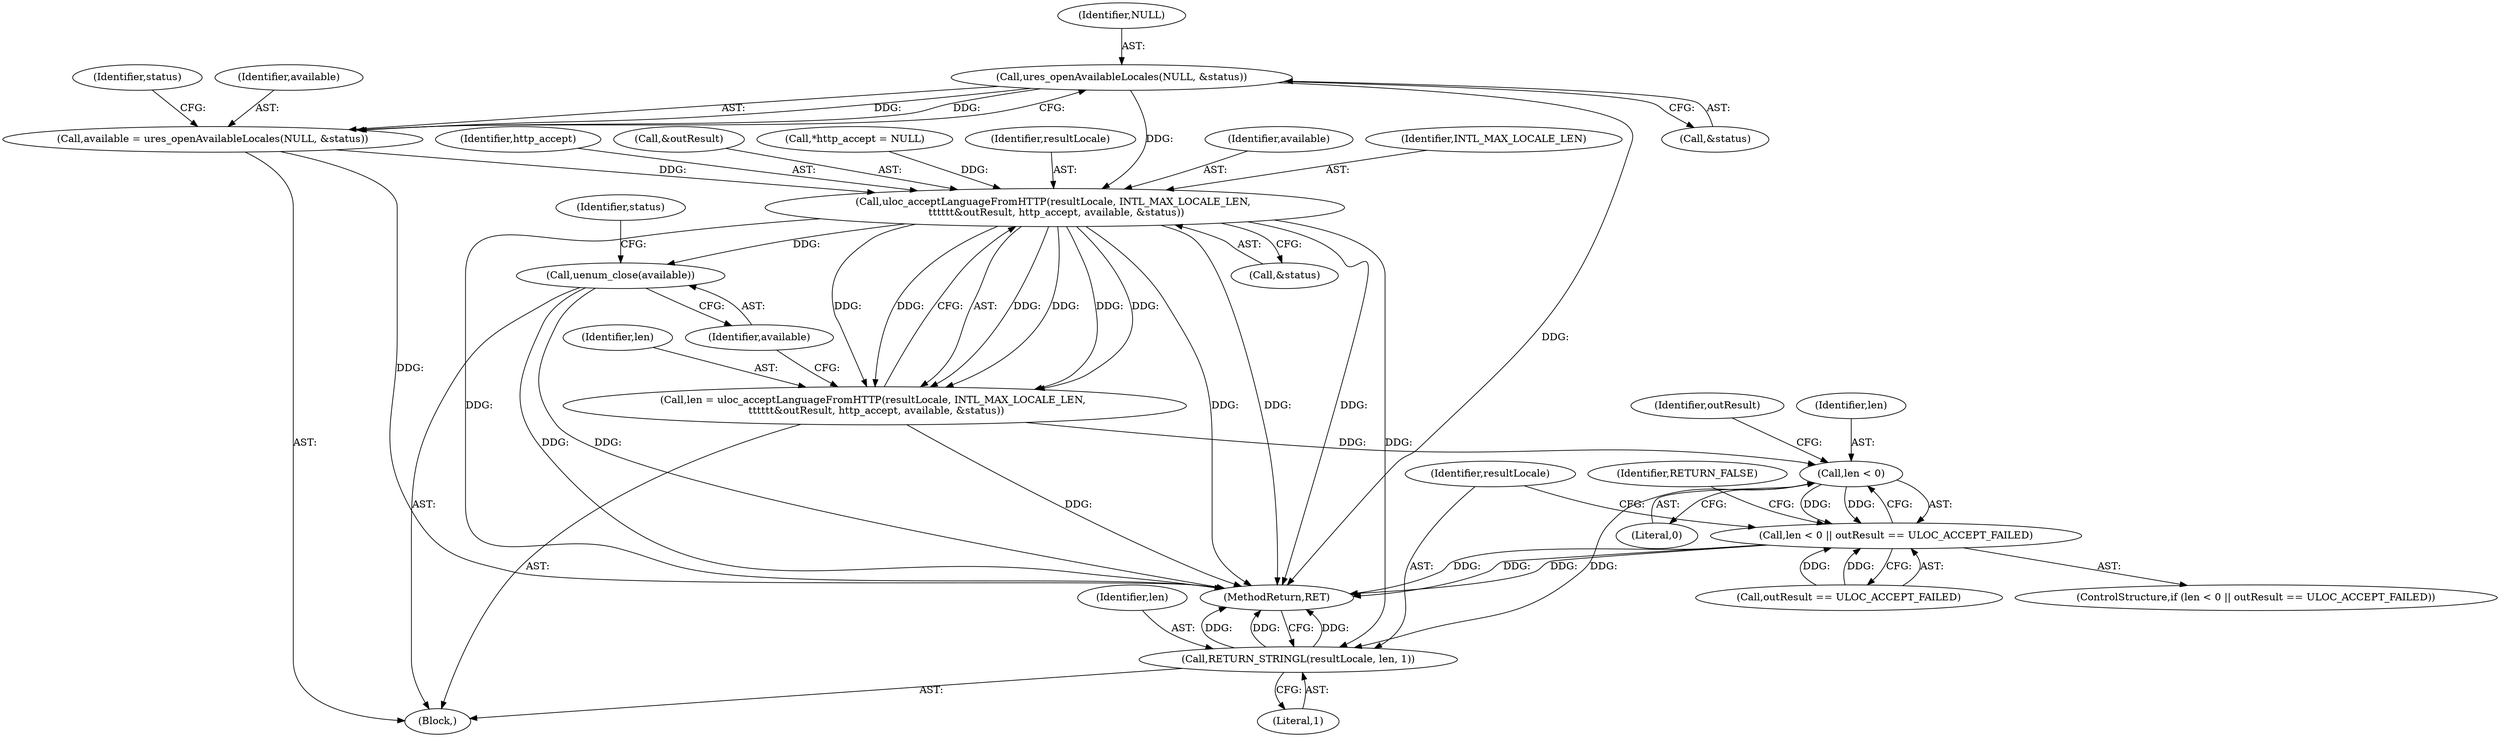 digraph "1_php-src_97eff7eb57fc2320c267a949cffd622c38712484?w=1_12@API" {
"1000120" [label="(Call,ures_openAvailableLocales(NULL, &status))"];
"1000118" [label="(Call,available = ures_openAvailableLocales(NULL, &status))"];
"1000129" [label="(Call,uloc_acceptLanguageFromHTTP(resultLocale, INTL_MAX_LOCALE_LEN, \n \t\t\t\t\t\t&outResult, http_accept, available, &status))"];
"1000127" [label="(Call,len = uloc_acceptLanguageFromHTTP(resultLocale, INTL_MAX_LOCALE_LEN, \n \t\t\t\t\t\t&outResult, http_accept, available, &status))"];
"1000145" [label="(Call,len < 0)"];
"1000144" [label="(Call,len < 0 || outResult == ULOC_ACCEPT_FAILED)"];
"1000153" [label="(Call,RETURN_STRINGL(resultLocale, len, 1))"];
"1000138" [label="(Call,uenum_close(available))"];
"1000130" [label="(Identifier,resultLocale)"];
"1000125" [label="(Identifier,status)"];
"1000102" [label="(Block,)"];
"1000138" [label="(Call,uenum_close(available))"];
"1000145" [label="(Call,len < 0)"];
"1000157" [label="(MethodReturn,RET)"];
"1000136" [label="(Call,&status)"];
"1000120" [label="(Call,ures_openAvailableLocales(NULL, &status))"];
"1000144" [label="(Call,len < 0 || outResult == ULOC_ACCEPT_FAILED)"];
"1000127" [label="(Call,len = uloc_acceptLanguageFromHTTP(resultLocale, INTL_MAX_LOCALE_LEN, \n \t\t\t\t\t\t&outResult, http_accept, available, &status))"];
"1000119" [label="(Identifier,available)"];
"1000118" [label="(Call,available = ures_openAvailableLocales(NULL, &status))"];
"1000141" [label="(Identifier,status)"];
"1000135" [label="(Identifier,available)"];
"1000129" [label="(Call,uloc_acceptLanguageFromHTTP(resultLocale, INTL_MAX_LOCALE_LEN, \n \t\t\t\t\t\t&outResult, http_accept, available, &status))"];
"1000147" [label="(Literal,0)"];
"1000156" [label="(Literal,1)"];
"1000131" [label="(Identifier,INTL_MAX_LOCALE_LEN)"];
"1000152" [label="(Identifier,RETURN_FALSE)"];
"1000128" [label="(Identifier,len)"];
"1000149" [label="(Identifier,outResult)"];
"1000134" [label="(Identifier,http_accept)"];
"1000148" [label="(Call,outResult == ULOC_ACCEPT_FAILED)"];
"1000139" [label="(Identifier,available)"];
"1000122" [label="(Call,&status)"];
"1000154" [label="(Identifier,resultLocale)"];
"1000143" [label="(ControlStructure,if (len < 0 || outResult == ULOC_ACCEPT_FAILED))"];
"1000155" [label="(Identifier,len)"];
"1000146" [label="(Identifier,len)"];
"1000132" [label="(Call,&outResult)"];
"1000153" [label="(Call,RETURN_STRINGL(resultLocale, len, 1))"];
"1000105" [label="(Call,*http_accept = NULL)"];
"1000121" [label="(Identifier,NULL)"];
"1000120" -> "1000118"  [label="AST: "];
"1000120" -> "1000122"  [label="CFG: "];
"1000121" -> "1000120"  [label="AST: "];
"1000122" -> "1000120"  [label="AST: "];
"1000118" -> "1000120"  [label="CFG: "];
"1000120" -> "1000157"  [label="DDG: "];
"1000120" -> "1000118"  [label="DDG: "];
"1000120" -> "1000118"  [label="DDG: "];
"1000120" -> "1000129"  [label="DDG: "];
"1000118" -> "1000102"  [label="AST: "];
"1000119" -> "1000118"  [label="AST: "];
"1000125" -> "1000118"  [label="CFG: "];
"1000118" -> "1000157"  [label="DDG: "];
"1000118" -> "1000129"  [label="DDG: "];
"1000129" -> "1000127"  [label="AST: "];
"1000129" -> "1000136"  [label="CFG: "];
"1000130" -> "1000129"  [label="AST: "];
"1000131" -> "1000129"  [label="AST: "];
"1000132" -> "1000129"  [label="AST: "];
"1000134" -> "1000129"  [label="AST: "];
"1000135" -> "1000129"  [label="AST: "];
"1000136" -> "1000129"  [label="AST: "];
"1000127" -> "1000129"  [label="CFG: "];
"1000129" -> "1000157"  [label="DDG: "];
"1000129" -> "1000157"  [label="DDG: "];
"1000129" -> "1000157"  [label="DDG: "];
"1000129" -> "1000157"  [label="DDG: "];
"1000129" -> "1000127"  [label="DDG: "];
"1000129" -> "1000127"  [label="DDG: "];
"1000129" -> "1000127"  [label="DDG: "];
"1000129" -> "1000127"  [label="DDG: "];
"1000129" -> "1000127"  [label="DDG: "];
"1000129" -> "1000127"  [label="DDG: "];
"1000105" -> "1000129"  [label="DDG: "];
"1000129" -> "1000138"  [label="DDG: "];
"1000129" -> "1000153"  [label="DDG: "];
"1000127" -> "1000102"  [label="AST: "];
"1000128" -> "1000127"  [label="AST: "];
"1000139" -> "1000127"  [label="CFG: "];
"1000127" -> "1000157"  [label="DDG: "];
"1000127" -> "1000145"  [label="DDG: "];
"1000145" -> "1000144"  [label="AST: "];
"1000145" -> "1000147"  [label="CFG: "];
"1000146" -> "1000145"  [label="AST: "];
"1000147" -> "1000145"  [label="AST: "];
"1000149" -> "1000145"  [label="CFG: "];
"1000144" -> "1000145"  [label="CFG: "];
"1000145" -> "1000144"  [label="DDG: "];
"1000145" -> "1000144"  [label="DDG: "];
"1000145" -> "1000153"  [label="DDG: "];
"1000144" -> "1000143"  [label="AST: "];
"1000144" -> "1000148"  [label="CFG: "];
"1000148" -> "1000144"  [label="AST: "];
"1000152" -> "1000144"  [label="CFG: "];
"1000154" -> "1000144"  [label="CFG: "];
"1000144" -> "1000157"  [label="DDG: "];
"1000144" -> "1000157"  [label="DDG: "];
"1000144" -> "1000157"  [label="DDG: "];
"1000148" -> "1000144"  [label="DDG: "];
"1000148" -> "1000144"  [label="DDG: "];
"1000153" -> "1000102"  [label="AST: "];
"1000153" -> "1000156"  [label="CFG: "];
"1000154" -> "1000153"  [label="AST: "];
"1000155" -> "1000153"  [label="AST: "];
"1000156" -> "1000153"  [label="AST: "];
"1000157" -> "1000153"  [label="CFG: "];
"1000153" -> "1000157"  [label="DDG: "];
"1000153" -> "1000157"  [label="DDG: "];
"1000153" -> "1000157"  [label="DDG: "];
"1000138" -> "1000102"  [label="AST: "];
"1000138" -> "1000139"  [label="CFG: "];
"1000139" -> "1000138"  [label="AST: "];
"1000141" -> "1000138"  [label="CFG: "];
"1000138" -> "1000157"  [label="DDG: "];
"1000138" -> "1000157"  [label="DDG: "];
}
